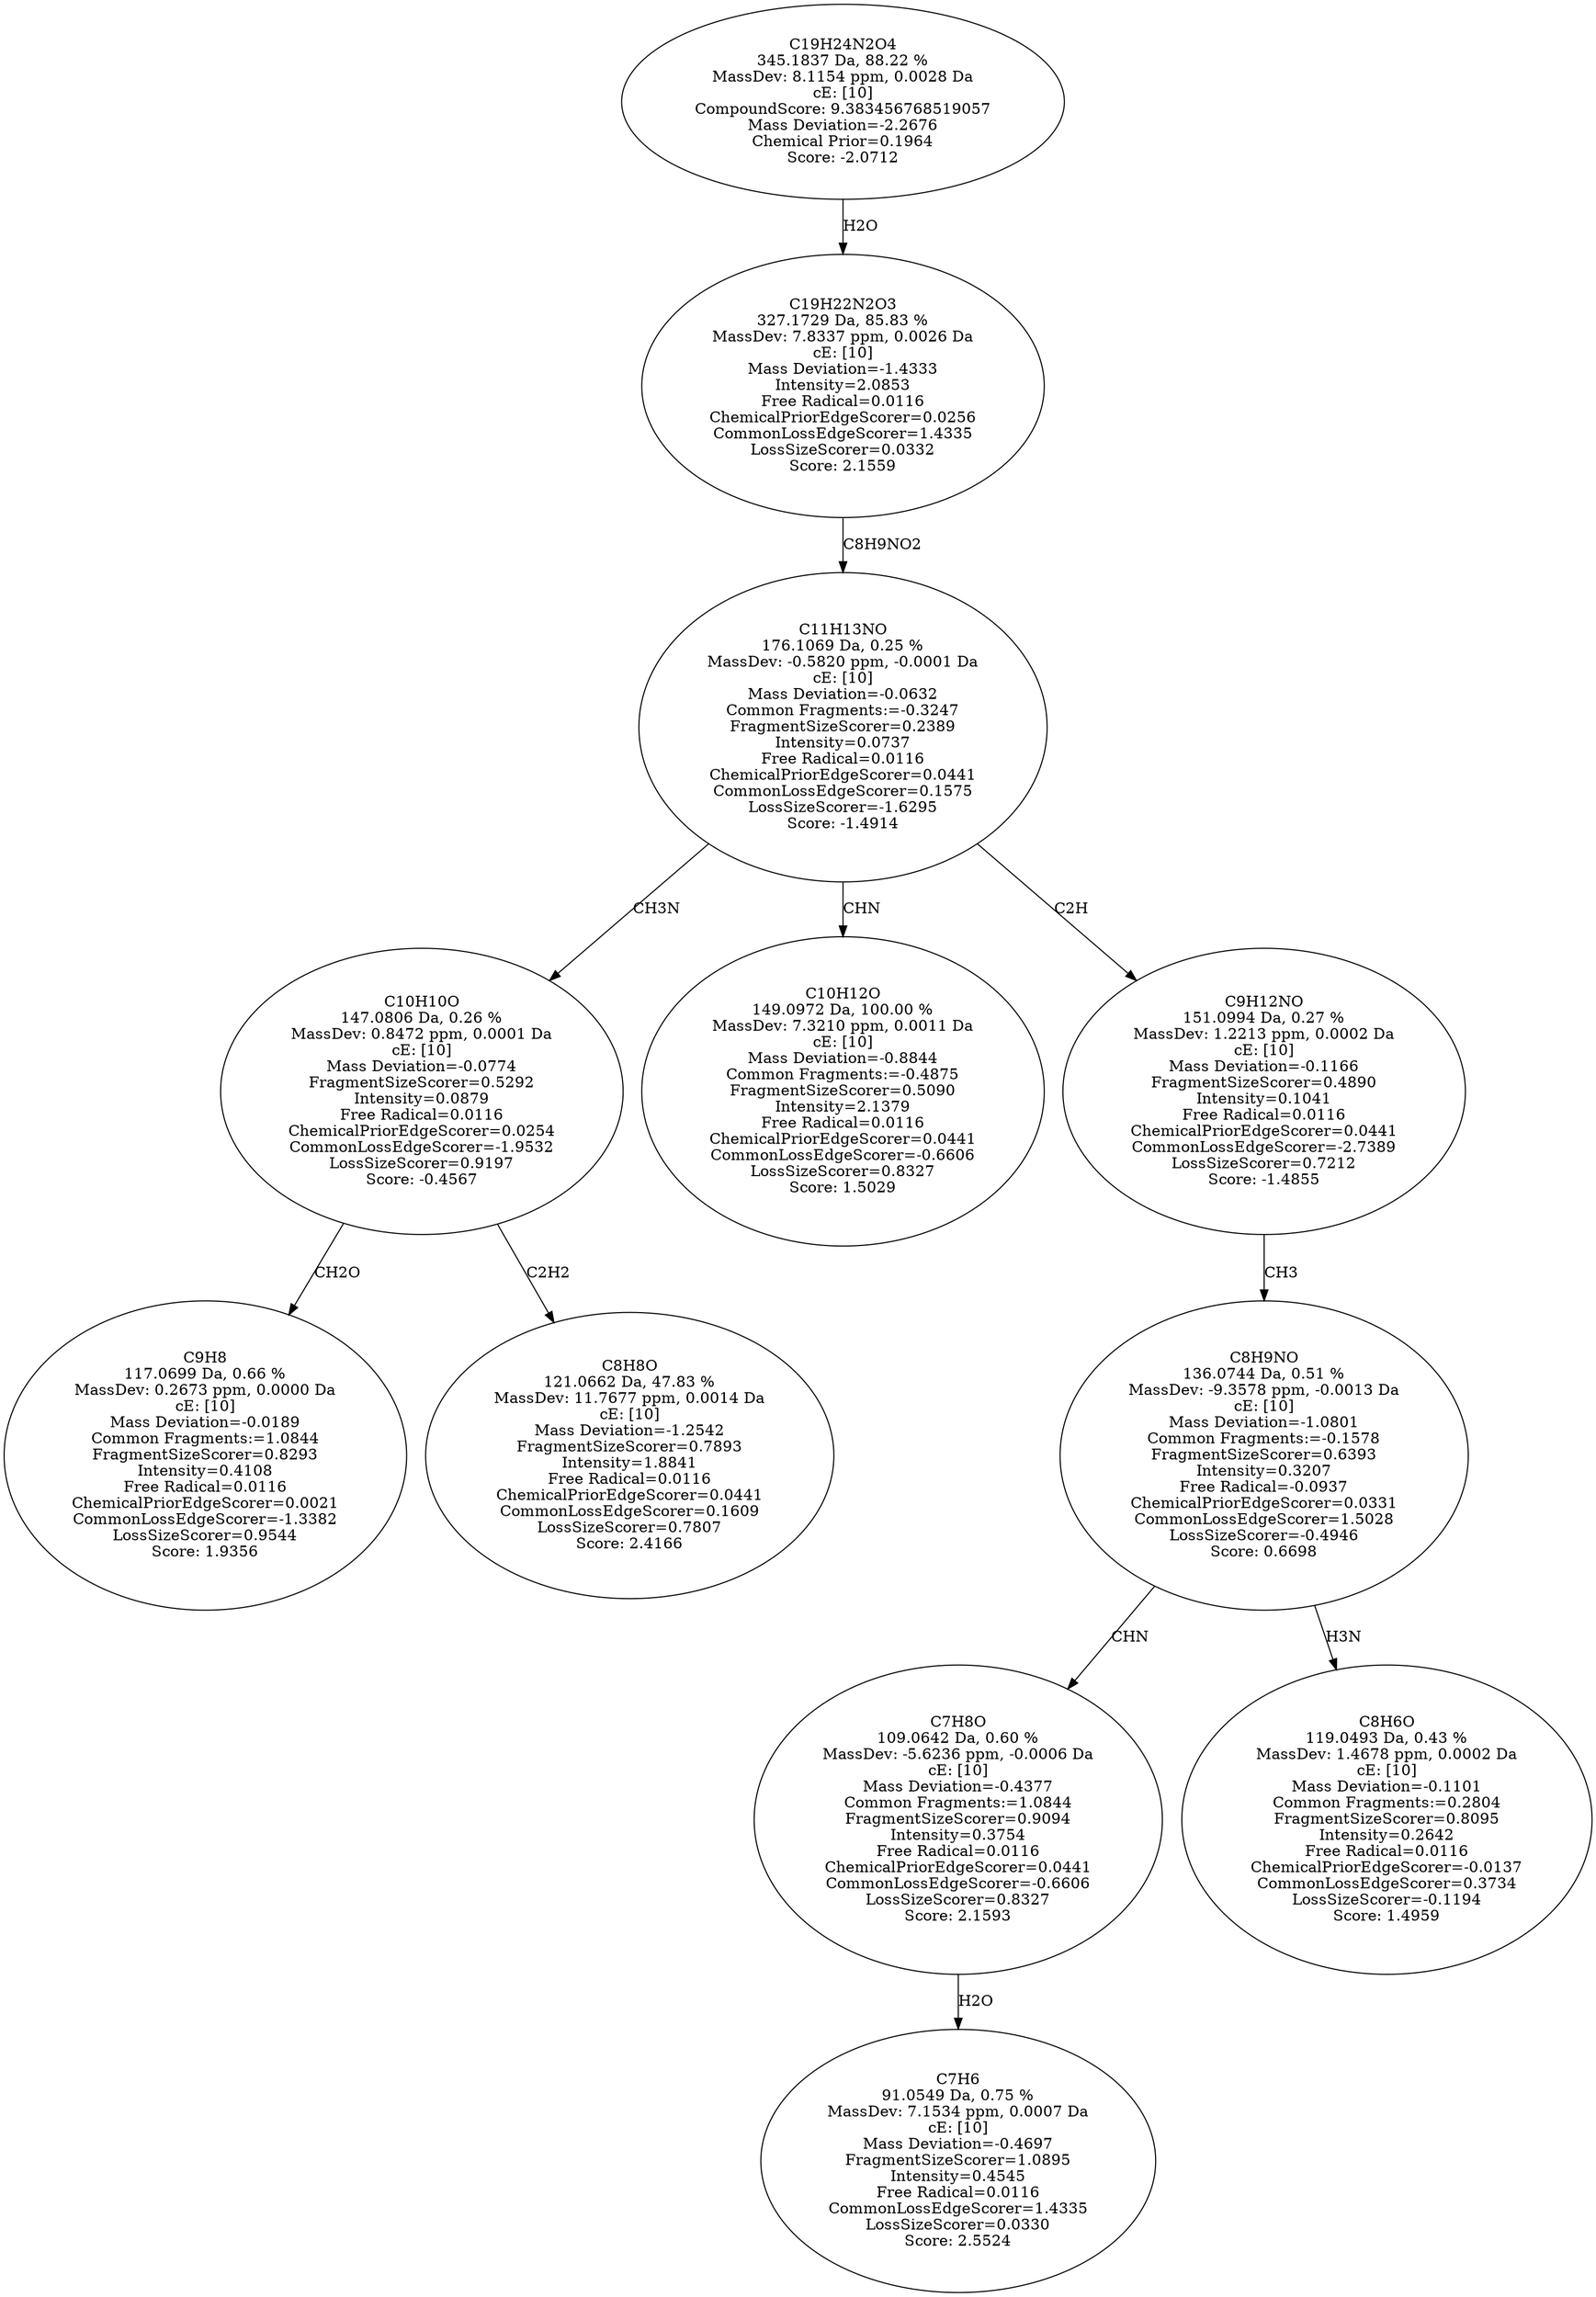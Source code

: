 strict digraph {
v1 [label="C9H8\n117.0699 Da, 0.66 %\nMassDev: 0.2673 ppm, 0.0000 Da\ncE: [10]\nMass Deviation=-0.0189\nCommon Fragments:=1.0844\nFragmentSizeScorer=0.8293\nIntensity=0.4108\nFree Radical=0.0116\nChemicalPriorEdgeScorer=0.0021\nCommonLossEdgeScorer=-1.3382\nLossSizeScorer=0.9544\nScore: 1.9356"];
v2 [label="C8H8O\n121.0662 Da, 47.83 %\nMassDev: 11.7677 ppm, 0.0014 Da\ncE: [10]\nMass Deviation=-1.2542\nFragmentSizeScorer=0.7893\nIntensity=1.8841\nFree Radical=0.0116\nChemicalPriorEdgeScorer=0.0441\nCommonLossEdgeScorer=0.1609\nLossSizeScorer=0.7807\nScore: 2.4166"];
v3 [label="C10H10O\n147.0806 Da, 0.26 %\nMassDev: 0.8472 ppm, 0.0001 Da\ncE: [10]\nMass Deviation=-0.0774\nFragmentSizeScorer=0.5292\nIntensity=0.0879\nFree Radical=0.0116\nChemicalPriorEdgeScorer=0.0254\nCommonLossEdgeScorer=-1.9532\nLossSizeScorer=0.9197\nScore: -0.4567"];
v4 [label="C10H12O\n149.0972 Da, 100.00 %\nMassDev: 7.3210 ppm, 0.0011 Da\ncE: [10]\nMass Deviation=-0.8844\nCommon Fragments:=-0.4875\nFragmentSizeScorer=0.5090\nIntensity=2.1379\nFree Radical=0.0116\nChemicalPriorEdgeScorer=0.0441\nCommonLossEdgeScorer=-0.6606\nLossSizeScorer=0.8327\nScore: 1.5029"];
v5 [label="C7H6\n91.0549 Da, 0.75 %\nMassDev: 7.1534 ppm, 0.0007 Da\ncE: [10]\nMass Deviation=-0.4697\nFragmentSizeScorer=1.0895\nIntensity=0.4545\nFree Radical=0.0116\nCommonLossEdgeScorer=1.4335\nLossSizeScorer=0.0330\nScore: 2.5524"];
v6 [label="C7H8O\n109.0642 Da, 0.60 %\nMassDev: -5.6236 ppm, -0.0006 Da\ncE: [10]\nMass Deviation=-0.4377\nCommon Fragments:=1.0844\nFragmentSizeScorer=0.9094\nIntensity=0.3754\nFree Radical=0.0116\nChemicalPriorEdgeScorer=0.0441\nCommonLossEdgeScorer=-0.6606\nLossSizeScorer=0.8327\nScore: 2.1593"];
v7 [label="C8H6O\n119.0493 Da, 0.43 %\nMassDev: 1.4678 ppm, 0.0002 Da\ncE: [10]\nMass Deviation=-0.1101\nCommon Fragments:=0.2804\nFragmentSizeScorer=0.8095\nIntensity=0.2642\nFree Radical=0.0116\nChemicalPriorEdgeScorer=-0.0137\nCommonLossEdgeScorer=0.3734\nLossSizeScorer=-0.1194\nScore: 1.4959"];
v8 [label="C8H9NO\n136.0744 Da, 0.51 %\nMassDev: -9.3578 ppm, -0.0013 Da\ncE: [10]\nMass Deviation=-1.0801\nCommon Fragments:=-0.1578\nFragmentSizeScorer=0.6393\nIntensity=0.3207\nFree Radical=-0.0937\nChemicalPriorEdgeScorer=0.0331\nCommonLossEdgeScorer=1.5028\nLossSizeScorer=-0.4946\nScore: 0.6698"];
v9 [label="C9H12NO\n151.0994 Da, 0.27 %\nMassDev: 1.2213 ppm, 0.0002 Da\ncE: [10]\nMass Deviation=-0.1166\nFragmentSizeScorer=0.4890\nIntensity=0.1041\nFree Radical=0.0116\nChemicalPriorEdgeScorer=0.0441\nCommonLossEdgeScorer=-2.7389\nLossSizeScorer=0.7212\nScore: -1.4855"];
v10 [label="C11H13NO\n176.1069 Da, 0.25 %\nMassDev: -0.5820 ppm, -0.0001 Da\ncE: [10]\nMass Deviation=-0.0632\nCommon Fragments:=-0.3247\nFragmentSizeScorer=0.2389\nIntensity=0.0737\nFree Radical=0.0116\nChemicalPriorEdgeScorer=0.0441\nCommonLossEdgeScorer=0.1575\nLossSizeScorer=-1.6295\nScore: -1.4914"];
v11 [label="C19H22N2O3\n327.1729 Da, 85.83 %\nMassDev: 7.8337 ppm, 0.0026 Da\ncE: [10]\nMass Deviation=-1.4333\nIntensity=2.0853\nFree Radical=0.0116\nChemicalPriorEdgeScorer=0.0256\nCommonLossEdgeScorer=1.4335\nLossSizeScorer=0.0332\nScore: 2.1559"];
v12 [label="C19H24N2O4\n345.1837 Da, 88.22 %\nMassDev: 8.1154 ppm, 0.0028 Da\ncE: [10]\nCompoundScore: 9.383456768519057\nMass Deviation=-2.2676\nChemical Prior=0.1964\nScore: -2.0712"];
v3 -> v1 [label="CH2O"];
v3 -> v2 [label="C2H2"];
v10 -> v3 [label="CH3N"];
v10 -> v4 [label="CHN"];
v6 -> v5 [label="H2O"];
v8 -> v6 [label="CHN"];
v8 -> v7 [label="H3N"];
v9 -> v8 [label="CH3"];
v10 -> v9 [label="C2H"];
v11 -> v10 [label="C8H9NO2"];
v12 -> v11 [label="H2O"];
}